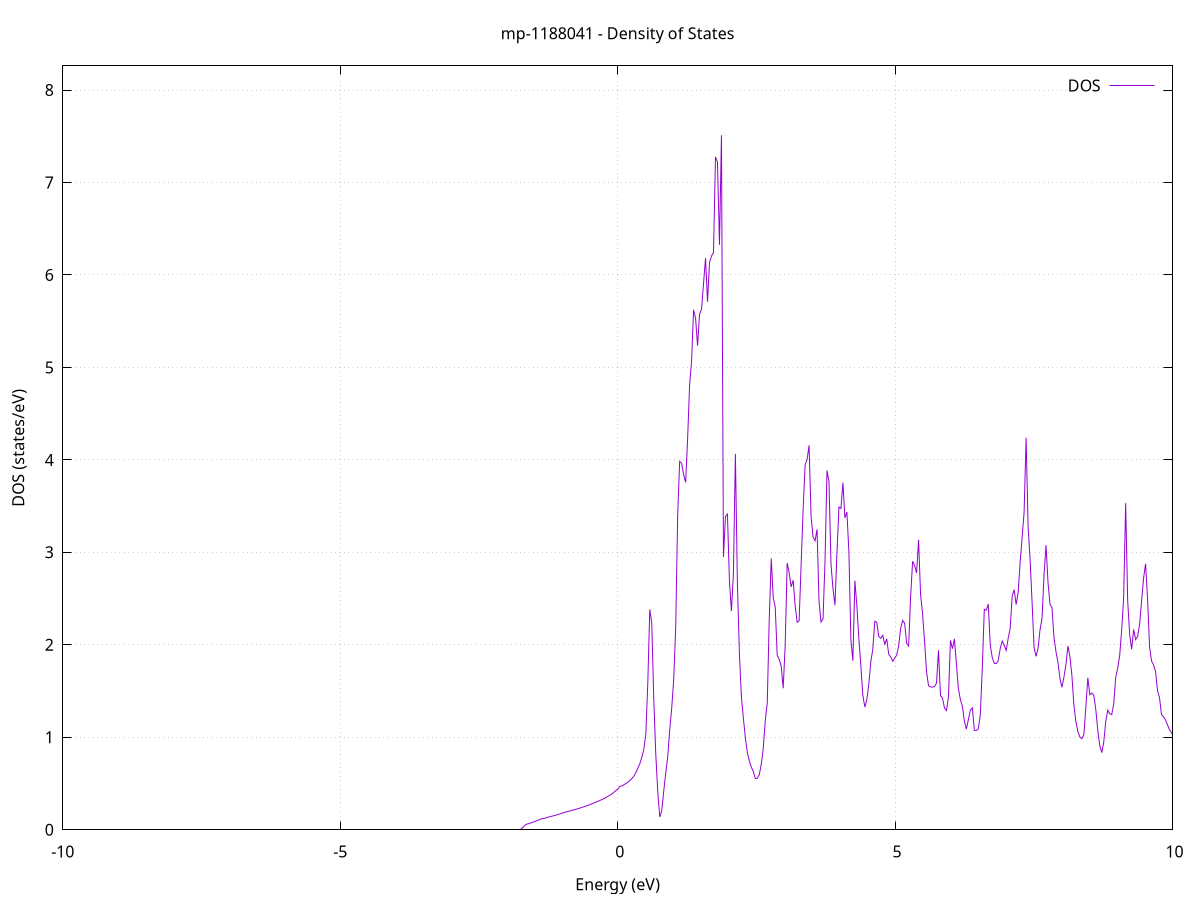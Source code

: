 set title 'mp-1188041 - Density of States'
set xlabel 'Energy (eV)'
set ylabel 'DOS (states/eV)'
set grid
set xrange [-10:10]
set yrange [0:8.261]
set xzeroaxis lt -1
set terminal png size 800,600
set output 'mp-1188041_dos_gnuplot.png'
plot '-' using 1:2 with lines title 'DOS'
-48.692300 0.000000
-48.656400 0.000000
-48.620500 0.000000
-48.584600 0.000000
-48.548800 0.000000
-48.512900 0.000000
-48.477000 0.000000
-48.441100 0.000000
-48.405200 0.000000
-48.369300 0.000000
-48.333400 0.000000
-48.297600 0.000000
-48.261700 0.000000
-48.225800 0.000000
-48.189900 0.000000
-48.154000 0.000000
-48.118100 0.000000
-48.082200 0.000000
-48.046300 0.000000
-48.010500 0.000000
-47.974600 0.000000
-47.938700 0.000000
-47.902800 0.000000
-47.866900 0.000000
-47.831000 0.000000
-47.795100 0.000000
-47.759300 0.000000
-47.723400 0.000000
-47.687500 0.000000
-47.651600 0.000000
-47.615700 0.000000
-47.579800 0.000000
-47.543900 0.000000
-47.508100 0.000000
-47.472200 0.000000
-47.436300 0.000000
-47.400400 0.000000
-47.364500 0.000000
-47.328600 0.000000
-47.292700 0.000000
-47.256900 0.000000
-47.221000 0.000000
-47.185100 0.000000
-47.149200 0.000000
-47.113300 0.000000
-47.077400 0.000000
-47.041500 0.000000
-47.005700 0.000000
-46.969800 0.000000
-46.933900 0.000000
-46.898000 0.000000
-46.862100 0.000000
-46.826200 0.000000
-46.790300 0.000000
-46.754500 0.000000
-46.718600 0.000000
-46.682700 0.000000
-46.646800 0.000000
-46.610900 0.000000
-46.575000 0.000000
-46.539100 0.000000
-46.503200 0.000000
-46.467400 0.000000
-46.431500 0.000000
-46.395600 0.000000
-46.359700 0.000000
-46.323800 0.000000
-46.287900 0.000000
-46.252000 0.000000
-46.216200 0.000000
-46.180300 0.000000
-46.144400 0.000000
-46.108500 0.000000
-46.072600 0.000000
-46.036700 0.000000
-46.000800 0.000000
-45.965000 0.000000
-45.929100 0.000000
-45.893200 0.000000
-45.857300 0.000000
-45.821400 0.000000
-45.785500 0.000000
-45.749600 0.000000
-45.713800 0.000000
-45.677900 0.000000
-45.642000 0.000000
-45.606100 0.000000
-45.570200 0.000000
-45.534300 0.000000
-45.498400 0.000000
-45.462600 0.000000
-45.426700 0.000000
-45.390800 352.751900
-45.354900 0.000000
-45.319000 0.000000
-45.283100 0.000000
-45.247200 0.000000
-45.211400 0.000000
-45.175500 0.000000
-45.139600 0.000000
-45.103700 0.000000
-45.067800 0.000000
-45.031900 0.000000
-44.996000 0.000000
-44.960200 0.000000
-44.924300 0.000000
-44.888400 0.000000
-44.852500 0.000000
-44.816600 0.000000
-44.780700 0.000000
-44.744800 0.000000
-44.708900 0.000000
-44.673100 0.000000
-44.637200 0.000000
-44.601300 0.000000
-44.565400 0.000000
-44.529500 0.000000
-44.493600 0.000000
-44.457700 0.000000
-44.421900 0.000000
-44.386000 0.000000
-44.350100 0.000000
-44.314200 0.000000
-44.278300 0.000000
-44.242400 0.000000
-44.206500 4.140600
-44.170700 9.736300
-44.134800 17.509800
-44.098900 7.743400
-44.063000 31.945900
-44.027100 10.857500
-43.991200 0.000000
-43.955300 0.000000
-43.919500 0.000000
-43.883600 0.000000
-43.847700 0.000000
-43.811800 0.000000
-43.775900 0.000000
-43.740000 0.000000
-43.704100 0.000000
-43.668300 0.000000
-43.632400 0.000000
-43.596500 0.000000
-43.560600 0.000000
-43.524700 0.000000
-43.488800 0.000000
-43.452900 0.000000
-43.417100 0.000000
-43.381200 0.000000
-43.345300 0.000000
-43.309400 0.000000
-43.273500 0.000000
-43.237600 0.000000
-43.201700 0.000000
-43.165800 0.000000
-43.130000 0.000000
-43.094100 0.000000
-43.058200 0.000000
-43.022300 0.000000
-42.986400 0.000000
-42.950500 0.000000
-42.914600 0.000000
-42.878800 0.000000
-42.842900 0.000000
-42.807000 0.000000
-42.771100 0.000000
-42.735200 0.000000
-42.699300 0.000000
-42.663400 0.000000
-42.627600 0.000000
-42.591700 0.000000
-42.555800 0.000000
-42.519900 0.000000
-42.484000 0.000000
-42.448100 0.000000
-42.412200 0.000000
-42.376400 0.000000
-42.340500 0.000000
-42.304600 0.000000
-42.268700 0.000000
-42.232800 0.000000
-42.196900 0.000000
-42.161000 0.000000
-42.125200 0.000000
-42.089300 0.000000
-42.053400 0.000000
-42.017500 0.000000
-41.981600 0.000000
-41.945700 0.000000
-41.909800 0.000000
-41.874000 0.000000
-41.838100 0.000000
-41.802200 0.000000
-41.766300 0.000000
-41.730400 0.000000
-41.694500 0.000000
-41.658600 0.000000
-41.622700 0.000000
-41.586900 0.000000
-41.551000 0.000000
-41.515100 0.000000
-41.479200 0.000000
-41.443300 0.000000
-41.407400 0.000000
-41.371500 0.000000
-41.335700 0.000000
-41.299800 0.000000
-41.263900 0.000000
-41.228000 0.000000
-41.192100 0.000000
-41.156200 0.000000
-41.120300 0.000000
-41.084500 0.000000
-41.048600 0.000000
-41.012700 0.000000
-40.976800 0.000000
-40.940900 0.000000
-40.905000 0.000000
-40.869100 0.000000
-40.833300 0.000000
-40.797400 0.000000
-40.761500 0.000000
-40.725600 0.000000
-40.689700 0.000000
-40.653800 0.000000
-40.617900 0.000000
-40.582100 0.000000
-40.546200 0.000000
-40.510300 0.000000
-40.474400 0.000000
-40.438500 0.000000
-40.402600 0.000000
-40.366700 0.000000
-40.330900 0.000000
-40.295000 0.000000
-40.259100 0.000000
-40.223200 0.000000
-40.187300 0.000000
-40.151400 0.000000
-40.115500 0.000000
-40.079700 0.000000
-40.043800 0.000000
-40.007900 0.000000
-39.972000 0.000000
-39.936100 0.000000
-39.900200 0.000000
-39.864300 0.000000
-39.828400 0.000000
-39.792600 0.000000
-39.756700 0.000000
-39.720800 0.000000
-39.684900 0.000000
-39.649000 0.000000
-39.613100 0.000000
-39.577200 0.000000
-39.541400 0.000000
-39.505500 0.000000
-39.469600 0.000000
-39.433700 0.000000
-39.397800 0.000000
-39.361900 0.000000
-39.326000 0.000000
-39.290200 0.000000
-39.254300 0.000000
-39.218400 0.000000
-39.182500 0.000000
-39.146600 0.000000
-39.110700 0.000000
-39.074800 0.000000
-39.039000 0.000000
-39.003100 0.000000
-38.967200 0.000000
-38.931300 0.000000
-38.895400 0.000000
-38.859500 0.000000
-38.823600 0.000000
-38.787800 0.000000
-38.751900 0.000000
-38.716000 0.000000
-38.680100 0.000000
-38.644200 0.000000
-38.608300 0.000000
-38.572400 0.000000
-38.536600 0.000000
-38.500700 0.000000
-38.464800 0.000000
-38.428900 0.000000
-38.393000 0.000000
-38.357100 0.000000
-38.321200 0.000000
-38.285300 0.000000
-38.249500 0.000000
-38.213600 0.000000
-38.177700 0.000000
-38.141800 0.000000
-38.105900 0.000000
-38.070000 0.000000
-38.034100 0.000000
-37.998300 0.000000
-37.962400 0.000000
-37.926500 0.000000
-37.890600 0.000000
-37.854700 0.000000
-37.818800 0.000000
-37.782900 0.000000
-37.747100 0.000000
-37.711200 0.000000
-37.675300 0.000000
-37.639400 0.000000
-37.603500 0.000000
-37.567600 0.000000
-37.531700 0.000000
-37.495900 0.000000
-37.460000 0.000000
-37.424100 0.000000
-37.388200 0.000000
-37.352300 0.000000
-37.316400 0.000000
-37.280500 0.000000
-37.244700 0.000000
-37.208800 0.000000
-37.172900 0.000000
-37.137000 0.000000
-37.101100 0.000000
-37.065200 0.000000
-37.029300 0.000000
-36.993500 0.000000
-36.957600 0.000000
-36.921700 0.000000
-36.885800 0.000000
-36.849900 0.000000
-36.814000 0.000000
-36.778100 0.000000
-36.742200 0.000000
-36.706400 0.000000
-36.670500 0.000000
-36.634600 0.000000
-36.598700 0.000000
-36.562800 0.000000
-36.526900 0.000000
-36.491000 0.000000
-36.455200 0.000000
-36.419300 0.000000
-36.383400 0.000000
-36.347500 0.000000
-36.311600 0.000000
-36.275700 0.000000
-36.239800 0.000000
-36.204000 0.000000
-36.168100 0.000000
-36.132200 0.000000
-36.096300 0.000000
-36.060400 0.000000
-36.024500 0.000000
-35.988600 0.000000
-35.952800 0.000000
-35.916900 0.000000
-35.881000 0.000000
-35.845100 0.000000
-35.809200 0.000000
-35.773300 0.000000
-35.737400 0.000000
-35.701600 0.000000
-35.665700 0.000000
-35.629800 0.000000
-35.593900 0.000000
-35.558000 0.000000
-35.522100 0.000000
-35.486200 0.000000
-35.450400 0.000000
-35.414500 0.000000
-35.378600 0.000000
-35.342700 0.000000
-35.306800 0.000000
-35.270900 0.000000
-35.235000 0.000000
-35.199200 0.000000
-35.163300 0.000000
-35.127400 0.000000
-35.091500 0.000000
-35.055600 0.000000
-35.019700 0.000000
-34.983800 0.000000
-34.947900 0.000000
-34.912100 0.000000
-34.876200 0.000000
-34.840300 0.000000
-34.804400 0.000000
-34.768500 0.000000
-34.732600 0.000000
-34.696700 0.000000
-34.660900 0.000000
-34.625000 0.000000
-34.589100 0.000000
-34.553200 0.000000
-34.517300 0.000000
-34.481400 0.000000
-34.445500 0.000000
-34.409700 0.000000
-34.373800 0.000000
-34.337900 0.000000
-34.302000 0.000000
-34.266100 0.000000
-34.230200 0.000000
-34.194300 0.000000
-34.158500 0.000000
-34.122600 0.000000
-34.086700 0.000000
-34.050800 0.000000
-34.014900 0.000000
-33.979000 0.000000
-33.943100 0.000000
-33.907300 0.000000
-33.871400 0.000000
-33.835500 0.000000
-33.799600 0.000000
-33.763700 0.000000
-33.727800 0.000000
-33.691900 0.000000
-33.656100 0.000000
-33.620200 0.000000
-33.584300 0.000000
-33.548400 0.000000
-33.512500 0.000000
-33.476600 0.000000
-33.440700 0.000000
-33.404800 0.000000
-33.369000 0.000000
-33.333100 0.000000
-33.297200 0.000000
-33.261300 0.000000
-33.225400 0.000000
-33.189500 0.000000
-33.153600 0.000000
-33.117800 0.000000
-33.081900 0.000000
-33.046000 0.000000
-33.010100 0.000000
-32.974200 0.000000
-32.938300 0.000000
-32.902400 0.000000
-32.866600 0.000000
-32.830700 0.000000
-32.794800 0.000000
-32.758900 0.000000
-32.723000 0.000000
-32.687100 0.000000
-32.651200 0.000000
-32.615400 0.000000
-32.579500 0.000000
-32.543600 0.000000
-32.507700 0.000000
-32.471800 0.000000
-32.435900 0.000000
-32.400000 0.000000
-32.364200 0.000000
-32.328300 0.000000
-32.292400 0.000000
-32.256500 0.000000
-32.220600 0.000000
-32.184700 0.000000
-32.148800 0.000000
-32.113000 0.000000
-32.077100 0.000000
-32.041200 0.000000
-32.005300 0.000000
-31.969400 0.000000
-31.933500 0.000000
-31.897600 0.000000
-31.861800 0.000000
-31.825900 0.000000
-31.790000 0.000000
-31.754100 0.000000
-31.718200 0.000000
-31.682300 0.000000
-31.646400 0.000000
-31.610500 0.000000
-31.574700 0.000000
-31.538800 0.000000
-31.502900 0.000000
-31.467000 0.000000
-31.431100 0.000000
-31.395200 0.000000
-31.359300 0.000000
-31.323500 0.000000
-31.287600 0.000000
-31.251700 0.000000
-31.215800 0.000000
-31.179900 0.000000
-31.144000 0.000000
-31.108100 0.000000
-31.072300 0.000000
-31.036400 0.000000
-31.000500 0.000000
-30.964600 0.000000
-30.928700 0.000000
-30.892800 0.000000
-30.856900 0.000000
-30.821100 0.000000
-30.785200 0.000000
-30.749300 0.000000
-30.713400 0.000000
-30.677500 0.000000
-30.641600 0.000000
-30.605700 0.000000
-30.569900 0.000000
-30.534000 0.000000
-30.498100 0.000000
-30.462200 0.000000
-30.426300 0.000000
-30.390400 0.000000
-30.354500 0.000000
-30.318700 0.000000
-30.282800 0.000000
-30.246900 0.000000
-30.211000 0.000000
-30.175100 0.000000
-30.139200 0.000000
-30.103300 0.000000
-30.067400 0.000000
-30.031600 0.000000
-29.995700 0.000000
-29.959800 0.000000
-29.923900 0.000000
-29.888000 0.000000
-29.852100 0.000000
-29.816200 0.000000
-29.780400 0.000000
-29.744500 0.000000
-29.708600 0.000000
-29.672700 0.000000
-29.636800 0.000000
-29.600900 0.000000
-29.565000 0.000000
-29.529200 0.000000
-29.493300 0.000000
-29.457400 0.000000
-29.421500 0.000000
-29.385600 0.000000
-29.349700 0.000000
-29.313800 0.000000
-29.278000 0.000000
-29.242100 0.000000
-29.206200 0.000000
-29.170300 0.000000
-29.134400 0.000000
-29.098500 0.000000
-29.062600 0.000000
-29.026800 0.000000
-28.990900 0.000000
-28.955000 0.000000
-28.919100 0.000000
-28.883200 0.000000
-28.847300 0.000000
-28.811400 0.000000
-28.775600 0.000000
-28.739700 0.000000
-28.703800 0.000000
-28.667900 0.000000
-28.632000 0.000000
-28.596100 0.000000
-28.560200 0.000000
-28.524300 0.000000
-28.488500 0.000000
-28.452600 0.000000
-28.416700 0.000000
-28.380800 0.000000
-28.344900 0.000000
-28.309000 0.000000
-28.273100 0.000000
-28.237300 0.000000
-28.201400 0.000000
-28.165500 0.000000
-28.129600 0.000000
-28.093700 0.000000
-28.057800 0.000000
-28.021900 0.000000
-27.986100 0.000000
-27.950200 0.000000
-27.914300 0.000000
-27.878400 0.000000
-27.842500 0.000000
-27.806600 0.000000
-27.770700 0.000000
-27.734900 0.000000
-27.699000 0.000000
-27.663100 0.000000
-27.627200 0.000000
-27.591300 0.000000
-27.555400 0.000000
-27.519500 0.000000
-27.483700 0.000000
-27.447800 0.000000
-27.411900 0.000000
-27.376000 0.000000
-27.340100 0.000000
-27.304200 0.000000
-27.268300 0.000000
-27.232500 0.000000
-27.196600 0.000000
-27.160700 0.000000
-27.124800 0.000000
-27.088900 0.000000
-27.053000 0.000000
-27.017100 0.000000
-26.981300 0.000000
-26.945400 0.000000
-26.909500 0.000000
-26.873600 0.000000
-26.837700 0.000000
-26.801800 0.000000
-26.765900 0.000000
-26.730000 0.000000
-26.694200 0.000000
-26.658300 0.000000
-26.622400 0.000000
-26.586500 0.000000
-26.550600 0.000000
-26.514700 0.000000
-26.478800 0.000000
-26.443000 0.000000
-26.407100 0.000000
-26.371200 0.000000
-26.335300 0.000000
-26.299400 0.000000
-26.263500 0.000000
-26.227600 0.000000
-26.191800 0.000000
-26.155900 0.000000
-26.120000 0.000000
-26.084100 0.000000
-26.048200 0.000000
-26.012300 0.000000
-25.976400 0.000000
-25.940600 0.000000
-25.904700 0.000000
-25.868800 0.000000
-25.832900 0.000000
-25.797000 0.000000
-25.761100 0.000000
-25.725200 0.000000
-25.689400 0.000000
-25.653500 0.000000
-25.617600 0.000000
-25.581700 0.000000
-25.545800 0.000000
-25.509900 0.000000
-25.474000 0.000000
-25.438200 0.000000
-25.402300 0.000000
-25.366400 0.000000
-25.330500 0.000000
-25.294600 0.000000
-25.258700 0.000000
-25.222800 0.000000
-25.186900 0.000000
-25.151100 0.000000
-25.115200 0.000000
-25.079300 0.000000
-25.043400 0.000000
-25.007500 0.000000
-24.971600 0.000000
-24.935700 0.000000
-24.899900 0.000000
-24.864000 0.000000
-24.828100 0.000000
-24.792200 0.000000
-24.756300 0.000000
-24.720400 0.000000
-24.684500 0.000000
-24.648700 0.000000
-24.612800 0.000000
-24.576900 0.000000
-24.541000 0.000000
-24.505100 0.000000
-24.469200 0.000000
-24.433300 0.000000
-24.397500 0.000000
-24.361600 0.000000
-24.325700 0.000000
-24.289800 0.000000
-24.253900 0.000000
-24.218000 0.000000
-24.182100 0.000000
-24.146300 0.000000
-24.110400 0.000000
-24.074500 0.000000
-24.038600 0.000000
-24.002700 0.000000
-23.966800 0.000000
-23.930900 0.000000
-23.895100 0.000000
-23.859200 0.000000
-23.823300 0.000000
-23.787400 0.000000
-23.751500 0.000000
-23.715600 0.000000
-23.679700 0.000000
-23.643800 0.000000
-23.608000 0.000000
-23.572100 0.000000
-23.536200 0.000000
-23.500300 0.000000
-23.464400 0.000000
-23.428500 0.000000
-23.392600 0.000000
-23.356800 0.000000
-23.320900 0.000000
-23.285000 0.000000
-23.249100 0.000000
-23.213200 0.000000
-23.177300 0.000000
-23.141400 0.000000
-23.105600 0.000000
-23.069700 0.000000
-23.033800 0.000000
-22.997900 0.000000
-22.962000 0.000000
-22.926100 0.000000
-22.890200 1.678600
-22.854400 1.957400
-22.818500 2.392900
-22.782600 2.969000
-22.746700 4.999100
-22.710800 9.101300
-22.674900 7.236800
-22.639000 5.935700
-22.603200 9.424300
-22.567300 9.658300
-22.531400 10.922000
-22.495500 12.176500
-22.459600 5.641500
-22.423700 2.491500
-22.387800 7.056100
-22.352000 7.553600
-22.316100 7.958500
-22.280200 6.815100
-22.244300 8.936400
-22.208400 11.469700
-22.172500 9.431700
-22.136600 9.525500
-22.100800 8.497600
-22.064900 13.187700
-22.029000 10.662600
-21.993100 9.988700
-21.957200 17.993800
-21.921300 14.977500
-21.885400 12.506100
-21.849500 8.357700
-21.813700 0.000000
-21.777800 0.000000
-21.741900 0.000000
-21.706000 0.000000
-21.670100 0.000000
-21.634200 0.000000
-21.598300 0.000000
-21.562500 0.000000
-21.526600 0.000000
-21.490700 0.000000
-21.454800 0.000000
-21.418900 0.000000
-21.383000 0.000000
-21.347100 0.000000
-21.311300 0.000000
-21.275400 0.000000
-21.239500 0.000000
-21.203600 0.000000
-21.167700 0.000000
-21.131800 0.000000
-21.095900 0.000000
-21.060100 0.000000
-21.024200 0.000000
-20.988300 0.000000
-20.952400 0.000000
-20.916500 0.000000
-20.880600 0.000000
-20.844700 0.000000
-20.808900 0.000000
-20.773000 0.000000
-20.737100 0.000000
-20.701200 0.000000
-20.665300 0.000000
-20.629400 0.000000
-20.593500 0.000000
-20.557700 0.000000
-20.521800 0.000000
-20.485900 0.000000
-20.450000 0.000000
-20.414100 0.000000
-20.378200 0.000000
-20.342300 0.000000
-20.306400 0.000000
-20.270600 0.000000
-20.234700 0.000000
-20.198800 0.000000
-20.162900 0.000000
-20.127000 0.000000
-20.091100 0.000000
-20.055200 0.000000
-20.019400 0.000000
-19.983500 0.000000
-19.947600 0.000000
-19.911700 0.000000
-19.875800 0.000000
-19.839900 0.000000
-19.804000 0.000000
-19.768200 0.000000
-19.732300 0.000000
-19.696400 0.000000
-19.660500 0.000000
-19.624600 0.000000
-19.588700 0.000000
-19.552800 0.000000
-19.517000 0.000000
-19.481100 0.000000
-19.445200 0.000000
-19.409300 0.000000
-19.373400 0.000000
-19.337500 0.000000
-19.301600 0.000000
-19.265800 0.000000
-19.229900 0.000000
-19.194000 0.000000
-19.158100 0.000000
-19.122200 0.000000
-19.086300 0.000000
-19.050400 0.000000
-19.014600 0.000000
-18.978700 0.000000
-18.942800 0.000000
-18.906900 0.000000
-18.871000 0.000000
-18.835100 0.000000
-18.799200 0.000000
-18.763300 0.000000
-18.727500 0.000000
-18.691600 0.000000
-18.655700 0.000000
-18.619800 0.000000
-18.583900 0.000000
-18.548000 0.000000
-18.512100 0.000000
-18.476300 0.000000
-18.440400 0.000000
-18.404500 0.000000
-18.368600 0.000000
-18.332700 0.000000
-18.296800 0.000000
-18.260900 0.000000
-18.225100 0.000000
-18.189200 0.000000
-18.153300 0.000000
-18.117400 0.000000
-18.081500 0.000000
-18.045600 0.000000
-18.009700 0.000000
-17.973900 0.000000
-17.938000 0.000000
-17.902100 0.000000
-17.866200 0.000000
-17.830300 0.000000
-17.794400 0.000000
-17.758500 0.000000
-17.722700 0.000000
-17.686800 0.000000
-17.650900 0.000000
-17.615000 0.000000
-17.579100 0.000000
-17.543200 0.000000
-17.507300 0.000000
-17.471500 0.000000
-17.435600 0.000000
-17.399700 0.000000
-17.363800 0.000000
-17.327900 0.000000
-17.292000 0.000000
-17.256100 0.000000
-17.220300 0.000000
-17.184400 0.000000
-17.148500 0.000000
-17.112600 0.000000
-17.076700 0.000000
-17.040800 0.000000
-17.004900 0.000000
-16.969000 0.000000
-16.933200 0.000000
-16.897300 0.000000
-16.861400 0.000000
-16.825500 0.000000
-16.789600 0.000000
-16.753700 0.000000
-16.717800 0.000000
-16.682000 0.000000
-16.646100 0.000000
-16.610200 0.000000
-16.574300 0.000000
-16.538400 0.000000
-16.502500 0.000000
-16.466600 0.000000
-16.430800 0.000000
-16.394900 0.000000
-16.359000 0.000000
-16.323100 0.000000
-16.287200 0.000000
-16.251300 0.000000
-16.215400 0.000000
-16.179600 0.000000
-16.143700 0.000000
-16.107800 0.000000
-16.071900 0.000000
-16.036000 0.000000
-16.000100 0.000000
-15.964200 0.000000
-15.928400 0.000000
-15.892500 0.000000
-15.856600 0.000000
-15.820700 0.000000
-15.784800 0.000000
-15.748900 0.000000
-15.713000 0.000000
-15.677200 0.000000
-15.641300 0.000000
-15.605400 0.000000
-15.569500 0.000000
-15.533600 0.000000
-15.497700 0.000000
-15.461800 0.000000
-15.425900 0.000000
-15.390100 0.000000
-15.354200 0.000000
-15.318300 0.000000
-15.282400 0.000000
-15.246500 0.000000
-15.210600 0.000000
-15.174700 0.000000
-15.138900 0.000000
-15.103000 0.000000
-15.067100 0.000000
-15.031200 0.000000
-14.995300 0.000000
-14.959400 0.000000
-14.923500 0.000000
-14.887700 0.000000
-14.851800 0.000000
-14.815900 0.000000
-14.780000 0.000000
-14.744100 0.000000
-14.708200 0.000000
-14.672300 0.000000
-14.636500 0.000000
-14.600600 0.000000
-14.564700 0.000000
-14.528800 0.000000
-14.492900 0.000000
-14.457000 0.000000
-14.421100 0.000000
-14.385300 0.000000
-14.349400 0.000000
-14.313500 0.000000
-14.277600 0.000000
-14.241700 0.000000
-14.205800 0.000000
-14.169900 0.000000
-14.134100 0.000000
-14.098200 0.000000
-14.062300 0.000000
-14.026400 0.000000
-13.990500 0.000000
-13.954600 0.000000
-13.918700 0.000000
-13.882800 0.000000
-13.847000 0.000000
-13.811100 0.000000
-13.775200 0.000000
-13.739300 0.000000
-13.703400 0.000000
-13.667500 0.000000
-13.631600 0.000000
-13.595800 0.000000
-13.559900 0.000000
-13.524000 0.000000
-13.488100 0.000000
-13.452200 0.000000
-13.416300 0.000000
-13.380400 0.000000
-13.344600 0.000000
-13.308700 0.000000
-13.272800 0.000000
-13.236900 0.000000
-13.201000 0.000000
-13.165100 0.000000
-13.129200 0.000000
-13.093400 0.000000
-13.057500 0.000000
-13.021600 0.000000
-12.985700 0.000000
-12.949800 0.000000
-12.913900 0.000000
-12.878000 0.000000
-12.842200 0.000000
-12.806300 0.000000
-12.770400 0.000000
-12.734500 0.000000
-12.698600 0.000000
-12.662700 0.000000
-12.626800 0.000000
-12.591000 0.000000
-12.555100 0.000000
-12.519200 0.000000
-12.483300 0.000000
-12.447400 0.000000
-12.411500 0.000000
-12.375600 0.000000
-12.339800 0.000000
-12.303900 0.000000
-12.268000 0.000000
-12.232100 0.000000
-12.196200 0.000000
-12.160300 0.000000
-12.124400 0.000000
-12.088500 0.000000
-12.052700 0.000000
-12.016800 0.000000
-11.980900 0.000000
-11.945000 0.000000
-11.909100 0.000000
-11.873200 0.000000
-11.837300 0.000000
-11.801500 0.000000
-11.765600 0.000000
-11.729700 0.000000
-11.693800 0.000000
-11.657900 0.000000
-11.622000 0.000000
-11.586100 0.000000
-11.550300 0.000000
-11.514400 0.000000
-11.478500 0.000000
-11.442600 0.000000
-11.406700 0.000000
-11.370800 0.000000
-11.334900 0.000000
-11.299100 0.000000
-11.263200 0.000000
-11.227300 0.000000
-11.191400 0.000000
-11.155500 0.000000
-11.119600 0.000000
-11.083700 0.000000
-11.047900 0.000000
-11.012000 0.000000
-10.976100 0.000000
-10.940200 0.000000
-10.904300 0.000000
-10.868400 0.000000
-10.832500 0.000000
-10.796700 0.000000
-10.760800 0.000000
-10.724900 0.000000
-10.689000 0.000000
-10.653100 0.000000
-10.617200 0.000000
-10.581300 0.000000
-10.545400 0.000000
-10.509600 0.000000
-10.473700 0.000000
-10.437800 0.000000
-10.401900 0.000000
-10.366000 0.000000
-10.330100 0.000000
-10.294200 0.000000
-10.258400 0.000000
-10.222500 0.000000
-10.186600 0.000000
-10.150700 0.000000
-10.114800 0.000000
-10.078900 0.000000
-10.043000 0.000000
-10.007200 0.000000
-9.971300 0.000000
-9.935400 0.000000
-9.899500 0.000000
-9.863600 0.000000
-9.827700 0.000000
-9.791800 0.000000
-9.756000 0.000000
-9.720100 0.000000
-9.684200 0.000000
-9.648300 0.000000
-9.612400 0.000000
-9.576500 0.000000
-9.540600 0.000000
-9.504800 0.000000
-9.468900 0.000000
-9.433000 0.000000
-9.397100 0.000000
-9.361200 0.000000
-9.325300 0.000000
-9.289400 0.000000
-9.253600 0.000000
-9.217700 0.000000
-9.181800 0.000000
-9.145900 0.000000
-9.110000 0.000000
-9.074100 0.000000
-9.038200 0.000000
-9.002300 0.000000
-8.966500 0.000000
-8.930600 0.000000
-8.894700 0.000000
-8.858800 0.000000
-8.822900 0.000000
-8.787000 0.000000
-8.751100 0.000000
-8.715300 0.000000
-8.679400 0.000000
-8.643500 0.000000
-8.607600 0.000000
-8.571700 0.000000
-8.535800 0.000000
-8.499900 0.000000
-8.464100 0.000000
-8.428200 0.000000
-8.392300 0.000000
-8.356400 0.000000
-8.320500 0.000000
-8.284600 0.000000
-8.248700 0.000000
-8.212900 0.000000
-8.177000 0.000000
-8.141100 0.000000
-8.105200 0.000000
-8.069300 0.000000
-8.033400 0.000000
-7.997500 0.000000
-7.961700 0.000000
-7.925800 0.000000
-7.889900 0.000000
-7.854000 0.000000
-7.818100 0.000000
-7.782200 0.000000
-7.746300 0.000000
-7.710500 0.000000
-7.674600 0.000000
-7.638700 0.000000
-7.602800 0.000000
-7.566900 0.000000
-7.531000 0.000000
-7.495100 0.000000
-7.459300 0.000000
-7.423400 0.000000
-7.387500 0.000000
-7.351600 0.000000
-7.315700 0.000000
-7.279800 0.000000
-7.243900 0.000000
-7.208000 0.000000
-7.172200 0.000000
-7.136300 0.000000
-7.100400 0.000000
-7.064500 0.000000
-7.028600 0.000000
-6.992700 0.000000
-6.956800 0.000000
-6.921000 0.000000
-6.885100 0.000000
-6.849200 0.000000
-6.813300 0.000000
-6.777400 0.000000
-6.741500 0.000000
-6.705600 0.000000
-6.669800 0.000000
-6.633900 0.000000
-6.598000 0.000000
-6.562100 0.000000
-6.526200 0.000000
-6.490300 0.000000
-6.454400 0.000000
-6.418600 0.000000
-6.382700 0.000000
-6.346800 0.000000
-6.310900 0.000000
-6.275000 0.000000
-6.239100 0.000000
-6.203200 0.000000
-6.167400 0.000000
-6.131500 0.000000
-6.095600 0.000000
-6.059700 0.000000
-6.023800 0.000000
-5.987900 0.000000
-5.952000 0.000000
-5.916200 0.000000
-5.880300 0.000000
-5.844400 0.000000
-5.808500 0.000000
-5.772600 0.000000
-5.736700 0.000000
-5.700800 0.000000
-5.664900 0.000000
-5.629100 0.000000
-5.593200 0.000000
-5.557300 0.000000
-5.521400 0.000000
-5.485500 0.000000
-5.449600 0.000000
-5.413700 0.000000
-5.377900 0.000000
-5.342000 0.000000
-5.306100 0.000000
-5.270200 0.000000
-5.234300 0.000000
-5.198400 0.000000
-5.162500 0.000000
-5.126700 0.000000
-5.090800 0.000000
-5.054900 0.000000
-5.019000 0.000000
-4.983100 0.000000
-4.947200 0.000000
-4.911300 0.000000
-4.875500 0.000000
-4.839600 0.000000
-4.803700 0.000000
-4.767800 0.000000
-4.731900 0.000000
-4.696000 0.000000
-4.660100 0.000000
-4.624300 0.000000
-4.588400 0.000000
-4.552500 0.000000
-4.516600 0.000000
-4.480700 0.000000
-4.444800 0.000000
-4.408900 0.000000
-4.373100 0.000000
-4.337200 0.000000
-4.301300 0.000000
-4.265400 0.000000
-4.229500 0.000000
-4.193600 0.000000
-4.157700 0.000000
-4.121800 0.000000
-4.086000 0.000000
-4.050100 0.000000
-4.014200 0.000000
-3.978300 0.000000
-3.942400 0.000000
-3.906500 0.000000
-3.870600 0.000000
-3.834800 0.000000
-3.798900 0.000000
-3.763000 0.000000
-3.727100 0.000000
-3.691200 0.000000
-3.655300 0.000000
-3.619400 0.000000
-3.583600 0.000000
-3.547700 0.000000
-3.511800 0.000000
-3.475900 0.000000
-3.440000 0.000000
-3.404100 0.000000
-3.368200 0.000000
-3.332400 0.000000
-3.296500 0.000000
-3.260600 0.000000
-3.224700 0.000000
-3.188800 0.000000
-3.152900 0.000000
-3.117000 0.000000
-3.081200 0.000000
-3.045300 0.000000
-3.009400 0.000000
-2.973500 0.000000
-2.937600 0.000000
-2.901700 0.000000
-2.865800 0.000000
-2.830000 0.000000
-2.794100 0.000000
-2.758200 0.000000
-2.722300 0.000000
-2.686400 0.000000
-2.650500 0.000000
-2.614600 0.000000
-2.578800 0.000000
-2.542900 0.000000
-2.507000 0.000000
-2.471100 0.000000
-2.435200 0.000000
-2.399300 0.000000
-2.363400 0.000000
-2.327500 0.000000
-2.291700 0.000000
-2.255800 0.000000
-2.219900 0.000000
-2.184000 0.000000
-2.148100 0.000000
-2.112200 0.000000
-2.076300 0.000000
-2.040500 0.000000
-2.004600 0.000000
-1.968700 0.000000
-1.932800 0.000000
-1.896900 0.000000
-1.861000 0.000000
-1.825100 0.000000
-1.789300 0.000000
-1.753400 0.003600
-1.717500 0.019100
-1.681600 0.043700
-1.645700 0.059700
-1.609800 0.064700
-1.573900 0.071700
-1.538100 0.080200
-1.502200 0.087200
-1.466300 0.095900
-1.430400 0.105100
-1.394500 0.114200
-1.358600 0.120100
-1.322700 0.123200
-1.286900 0.129800
-1.251000 0.136300
-1.215100 0.142300
-1.179200 0.147700
-1.143300 0.153400
-1.107400 0.159300
-1.071500 0.165500
-1.035700 0.172200
-0.999800 0.179600
-0.963900 0.187200
-0.928000 0.193200
-0.892100 0.199100
-0.856200 0.204700
-0.820300 0.210300
-0.784400 0.216400
-0.748600 0.222500
-0.712700 0.228700
-0.676800 0.235000
-0.640900 0.242400
-0.605000 0.249700
-0.569100 0.257200
-0.533200 0.264900
-0.497400 0.272800
-0.461500 0.281100
-0.425600 0.290500
-0.389700 0.299300
-0.353800 0.308100
-0.317900 0.317500
-0.282000 0.327200
-0.246200 0.337600
-0.210300 0.349400
-0.174400 0.361800
-0.138500 0.374700
-0.102600 0.388100
-0.066700 0.406500
-0.030800 0.424400
0.005000 0.441700
0.040900 0.469500
0.076800 0.474900
0.112700 0.487500
0.148600 0.500000
0.184500 0.515100
0.220400 0.533500
0.256200 0.554500
0.292100 0.578800
0.328000 0.617000
0.363900 0.666100
0.399800 0.715500
0.435700 0.783800
0.471600 0.872200
0.507400 1.031300
0.543300 1.582400
0.579200 2.382800
0.615100 2.234400
0.651000 1.418200
0.686900 0.822300
0.722800 0.412500
0.758700 0.138700
0.794500 0.207200
0.830400 0.415700
0.866300 0.611000
0.902200 0.786700
0.938100 1.076600
0.974000 1.313100
1.009900 1.620000
1.045700 2.170000
1.081600 3.391100
1.117500 3.984600
1.153400 3.963000
1.189300 3.841600
1.225200 3.756400
1.261100 4.225900
1.296900 4.808000
1.332800 5.073600
1.368700 5.623100
1.404600 5.531400
1.440500 5.234800
1.476400 5.576400
1.512300 5.630300
1.548100 5.909200
1.584000 6.182000
1.619900 5.708900
1.655800 6.133500
1.691700 6.205100
1.727600 6.241700
1.763500 7.277100
1.799300 7.221800
1.835200 6.326100
1.871100 7.510400
1.907000 2.951400
1.942900 3.388500
1.978800 3.414100
2.014700 2.694100
2.050500 2.365500
2.086400 2.767100
2.122300 4.065200
2.158200 2.665900
2.194100 1.910100
2.230000 1.441800
2.265900 1.206300
2.301700 0.996900
2.337600 0.835400
2.373500 0.743900
2.409400 0.675400
2.445300 0.631800
2.481200 0.553900
2.517100 0.557300
2.553000 0.595800
2.588800 0.710800
2.624700 0.880200
2.660600 1.181600
2.696500 1.372800
2.732400 2.279700
2.768300 2.933600
2.804200 2.509400
2.840000 2.408300
2.875900 1.886400
2.911800 1.842200
2.947700 1.770200
2.983600 1.530500
3.019500 1.995700
3.055400 2.884800
3.091200 2.778900
3.127100 2.626800
3.163000 2.699000
3.198900 2.427100
3.234800 2.244500
3.270700 2.259400
3.306600 2.861200
3.342400 3.453800
3.378300 3.944600
3.414200 4.004600
3.450100 4.157200
3.486000 3.387600
3.521900 3.165400
3.557800 3.125600
3.593600 3.248200
3.629500 2.467400
3.665400 2.246600
3.701300 2.279400
3.737200 2.898600
3.773100 3.886500
3.809000 3.761600
3.844800 2.872900
3.880700 2.610400
3.916600 2.429800
3.952500 2.992700
3.988400 3.489400
4.024300 3.474700
4.060200 3.754900
4.096100 3.372200
4.131900 3.436500
4.167800 3.007300
4.203700 2.053700
4.239600 1.827800
4.275500 2.695200
4.311400 2.421400
4.347300 2.064900
4.383100 1.778000
4.419000 1.453100
4.454900 1.327300
4.490800 1.405600
4.526700 1.572600
4.562600 1.816300
4.598500 1.951500
4.634300 2.255300
4.670200 2.243300
4.706100 2.088400
4.742000 2.070600
4.777900 2.103400
4.813800 2.006400
4.849700 2.064200
4.885500 1.898500
4.921400 1.870400
4.957300 1.821500
4.993200 1.854400
5.029100 1.889700
5.065000 1.991500
5.100900 2.177800
5.136700 2.264000
5.172600 2.233500
5.208500 2.017200
5.244400 1.986600
5.280300 2.523000
5.316200 2.904100
5.352100 2.857700
5.387900 2.777000
5.423800 3.135200
5.459700 2.543000
5.495600 2.336300
5.531500 2.037100
5.567400 1.706500
5.603300 1.557400
5.639200 1.544800
5.675000 1.543200
5.710900 1.548600
5.746800 1.586000
5.782700 1.941100
5.818600 1.449500
5.854500 1.425200
5.890400 1.317700
5.926200 1.289500
5.962100 1.436100
5.998000 2.048100
6.033900 1.958400
6.069800 2.064300
6.105700 1.789300
6.141600 1.523400
6.177400 1.407900
6.213300 1.335400
6.249200 1.173900
6.285100 1.088900
6.321000 1.190300
6.356900 1.294400
6.392800 1.318200
6.428600 1.075500
6.464500 1.073900
6.500400 1.089200
6.536300 1.245900
6.572200 1.753700
6.608100 2.383300
6.644000 2.374300
6.679800 2.440400
6.715700 1.996700
6.751600 1.860600
6.787500 1.799700
6.823400 1.797800
6.859300 1.828200
6.895200 1.960800
6.931000 2.041200
6.966900 1.995000
7.002800 1.940000
7.038700 2.071400
7.074600 2.177800
7.110500 2.525800
7.146400 2.597000
7.182200 2.436000
7.218100 2.566200
7.254000 2.891200
7.289900 3.160300
7.325800 3.435900
7.361700 4.239700
7.397600 3.278800
7.433500 2.920500
7.469300 2.463300
7.505200 1.971100
7.541100 1.875300
7.577000 1.965600
7.612900 2.164200
7.648800 2.286700
7.684700 2.755200
7.720500 3.077300
7.756400 2.674500
7.792300 2.438600
7.828200 2.404200
7.864100 2.078900
7.900000 1.926100
7.935900 1.809000
7.971700 1.637600
8.007600 1.539900
8.043500 1.651900
8.079400 1.786800
8.115300 1.988200
8.151200 1.871000
8.187100 1.667500
8.222900 1.348100
8.258800 1.169800
8.294700 1.062900
8.330600 1.003700
8.366500 0.985600
8.402400 1.029500
8.438300 1.323000
8.474100 1.644700
8.510000 1.459400
8.545900 1.478500
8.581800 1.454100
8.617700 1.300000
8.653600 1.073000
8.689500 0.908700
8.725300 0.834600
8.761200 0.950400
8.797100 1.172700
8.833000 1.293000
8.868900 1.255900
8.904800 1.245200
8.940700 1.361400
8.976600 1.649600
9.012400 1.746500
9.048300 1.887000
9.084200 2.160700
9.120100 2.515900
9.156000 3.532100
9.191900 2.483000
9.227800 2.113400
9.263600 1.952100
9.299500 2.165600
9.335400 2.056100
9.371300 2.089300
9.407200 2.222200
9.443100 2.475300
9.479000 2.722600
9.514800 2.877400
9.550700 2.501900
9.586600 1.976800
9.622500 1.824700
9.658400 1.782600
9.694300 1.715000
9.730200 1.504600
9.766000 1.428700
9.801900 1.245300
9.837800 1.222400
9.873700 1.189200
9.909600 1.135200
9.945500 1.082300
9.981400 1.052200
10.017200 1.004700
10.053100 0.983800
10.089000 0.971800
10.124900 0.946500
10.160800 0.923600
10.196700 0.927900
10.232600 0.958200
10.268400 0.981400
10.304300 0.956600
10.340200 0.811900
10.376100 0.660000
10.412000 0.541400
10.447900 0.463200
10.483800 0.379500
10.519600 0.355200
10.555500 0.335700
10.591400 0.320400
10.627300 0.311900
10.663200 0.412700
10.699100 0.662600
10.735000 0.849400
10.770900 0.803100
10.806700 0.814800
10.842600 0.819900
10.878500 0.855600
10.914400 0.859400
10.950300 0.878400
10.986200 0.885600
11.022100 0.874000
11.057900 0.887900
11.093800 1.000500
11.129700 1.297400
11.165600 1.364300
11.201500 1.494700
11.237400 1.374800
11.273300 0.909800
11.309100 0.970900
11.345000 0.973000
11.380900 0.942400
11.416800 0.863400
11.452700 0.819400
11.488600 0.778900
11.524500 0.746600
11.560300 0.789600
11.596200 0.756400
11.632100 0.747400
11.668000 0.759200
11.703900 0.785800
11.739800 0.833900
11.775700 0.875200
11.811500 1.043400
11.847400 1.090100
11.883300 1.205000
11.919200 1.236300
11.955100 1.243900
11.991000 1.282600
12.026900 1.288400
12.062700 1.268300
12.098600 1.266500
12.134500 1.301100
12.170400 1.265200
12.206300 1.372500
12.242200 1.162000
12.278100 1.031300
12.314000 0.965200
12.349800 0.905900
12.385700 0.890000
12.421600 0.837200
12.457500 0.807500
12.493400 0.784500
12.529300 0.762000
12.565200 0.729900
12.601000 0.717800
12.636900 0.717300
12.672800 0.643800
12.708700 0.579000
12.744600 0.491300
12.780500 0.434000
12.816400 0.386400
12.852200 0.348300
12.888100 0.332400
12.924000 0.337900
12.959900 0.317600
12.995800 0.362400
13.031700 0.499500
13.067600 0.662100
13.103400 0.702800
13.139300 0.647100
13.175200 0.621400
13.211100 0.627500
13.247000 0.640300
13.282900 0.665800
13.318800 0.706500
13.354600 0.752700
13.390500 0.791100
13.426400 0.837300
13.462300 0.883700
13.498200 0.928000
13.534100 0.974600
13.570000 1.031200
13.605800 1.078300
13.641700 1.150100
13.677600 1.179100
13.713500 1.202000
13.749400 1.212400
13.785300 1.298700
13.821200 1.131900
13.857100 1.121000
13.892900 1.394800
13.928800 1.153300
13.964700 0.986600
14.000600 0.950700
14.036500 0.953600
14.072400 0.993500
14.108300 1.028700
14.144100 1.085900
14.180000 1.110500
14.215900 1.129600
14.251800 1.151100
14.287700 1.152000
14.323600 1.175700
14.359500 1.100300
14.395300 1.052900
14.431200 1.021300
14.467100 1.041800
14.503000 0.935300
14.538900 0.945500
14.574800 0.971600
14.610700 1.011000
14.646500 1.087100
14.682400 1.218400
14.718300 1.192700
14.754200 1.231800
14.790100 1.207800
14.826000 1.198000
14.861900 1.221200
14.897700 1.213500
14.933600 1.263000
14.969500 1.333100
15.005400 1.381300
15.041300 1.366400
15.077200 1.397300
15.113100 1.459500
15.148900 1.457600
15.184800 1.490200
15.220700 1.485000
15.256600 1.486300
15.292500 1.439600
15.328400 1.441300
15.364300 1.439800
15.400100 1.438800
15.436000 1.527200
15.471900 1.318300
15.507800 1.346600
15.543700 1.354200
15.579600 1.320900
15.615500 1.360300
15.651400 1.426300
15.687200 1.485000
15.723100 1.339400
15.759000 1.293700
15.794900 1.397800
15.830800 1.385000
15.866700 1.373100
15.902600 1.371100
15.938400 1.360400
15.974300 1.385000
16.010200 1.412800
16.046100 1.437300
16.082000 1.494700
16.117900 1.544600
16.153800 1.618200
16.189600 1.675300
16.225500 1.714300
16.261400 1.797100
16.297300 1.621000
16.333200 1.481600
16.369100 1.366900
16.405000 1.284200
16.440800 1.249300
16.476700 1.246500
16.512600 1.278300
16.548500 1.248800
16.584400 1.528900
16.620300 1.724200
16.656200 1.905900
16.692000 2.003100
16.727900 2.089600
16.763800 2.131400
16.799700 2.103000
16.835600 2.188800
16.871500 2.182300
16.907400 2.012600
16.943200 1.766200
16.979100 1.507400
17.015000 1.377500
17.050900 1.403000
17.086800 1.332700
17.122700 1.252700
17.158600 1.105900
17.194500 1.248000
17.230300 1.375500
17.266200 1.715300
17.302100 2.125800
17.338000 2.198800
17.373900 2.124600
17.409800 1.963600
17.445700 1.786500
17.481500 1.698700
17.517400 1.602700
17.553300 1.532500
17.589200 1.499200
17.625100 1.468300
17.661000 1.435600
17.696900 1.458800
17.732700 1.460200
17.768600 1.513800
17.804500 1.876500
17.840400 1.963700
17.876300 2.137600
17.912200 1.894100
17.948100 1.947300
17.983900 1.947000
18.019800 1.901600
18.055700 1.976000
18.091600 2.013600
18.127500 2.013200
18.163400 1.917500
18.199300 1.735300
18.235100 1.565200
18.271000 1.401000
18.306900 1.063400
18.342800 1.054700
18.378700 1.097100
18.414600 1.179700
18.450500 1.377000
18.486300 1.576100
18.522200 1.573600
18.558100 1.468700
18.594000 1.402100
18.629900 1.322600
18.665800 1.202300
18.701700 1.090600
18.737600 1.021900
18.773400 0.961900
18.809300 0.866500
18.845200 0.755300
18.881100 0.605600
18.917000 0.454300
18.952900 0.342200
18.988800 0.239200
19.024600 0.148100
19.060500 0.086600
19.096400 0.052600
19.132300 0.042800
19.168200 0.034700
19.204100 0.028500
19.240000 0.024200
19.275800 0.026800
19.311700 0.023700
19.347600 0.019100
19.383500 0.015000
19.419400 0.011300
19.455300 0.008000
19.491200 0.005100
19.527000 0.002700
19.562900 0.000700
19.598800 0.000000
19.634700 0.000000
19.670600 0.000000
19.706500 0.000000
19.742400 0.000000
19.778200 0.000000
19.814100 0.000000
19.850000 0.000000
19.885900 0.000000
19.921800 0.000000
19.957700 0.000000
19.993600 0.000000
20.029400 0.000000
20.065300 0.000000
20.101200 0.000000
20.137100 0.000000
20.173000 0.000000
20.208900 0.000000
20.244800 0.000000
20.280600 0.000000
20.316500 0.000000
20.352400 0.000000
20.388300 0.000000
20.424200 0.000000
20.460100 0.000000
20.496000 0.000000
20.531900 0.000000
20.567700 0.000000
20.603600 0.000000
20.639500 0.000000
20.675400 0.000000
20.711300 0.000000
20.747200 0.000000
20.783100 0.000000
20.818900 0.000000
20.854800 0.000000
20.890700 0.000000
20.926600 0.000000
20.962500 0.000000
20.998400 0.000000
21.034300 0.000000
21.070100 0.000000
21.106000 0.000000
21.141900 0.000000
21.177800 0.000000
21.213700 0.000000
21.249600 0.000000
21.285500 0.000000
21.321300 0.000000
21.357200 0.000000
21.393100 0.000000
21.429000 0.000000
21.464900 0.000000
21.500800 0.000000
21.536700 0.000000
21.572500 0.000000
21.608400 0.000000
21.644300 0.000000
21.680200 0.000000
21.716100 0.000000
21.752000 0.000000
21.787900 0.000000
21.823700 0.000000
21.859600 0.000000
21.895500 0.000000
21.931400 0.000000
21.967300 0.000000
22.003200 0.000000
22.039100 0.000000
22.075000 0.000000
22.110800 0.000000
22.146700 0.000000
22.182600 0.000000
22.218500 0.000000
22.254400 0.000000
22.290300 0.000000
22.326200 0.000000
22.362000 0.000000
22.397900 0.000000
22.433800 0.000000
22.469700 0.000000
22.505600 0.000000
22.541500 0.000000
22.577400 0.000000
22.613200 0.000000
22.649100 0.000000
22.685000 0.000000
22.720900 0.000000
22.756800 0.000000
22.792700 0.000000
22.828600 0.000000
22.864400 0.000000
22.900300 0.000000
22.936200 0.000000
22.972100 0.000000
23.008000 0.000000
23.043900 0.000000
23.079800 0.000000
e

